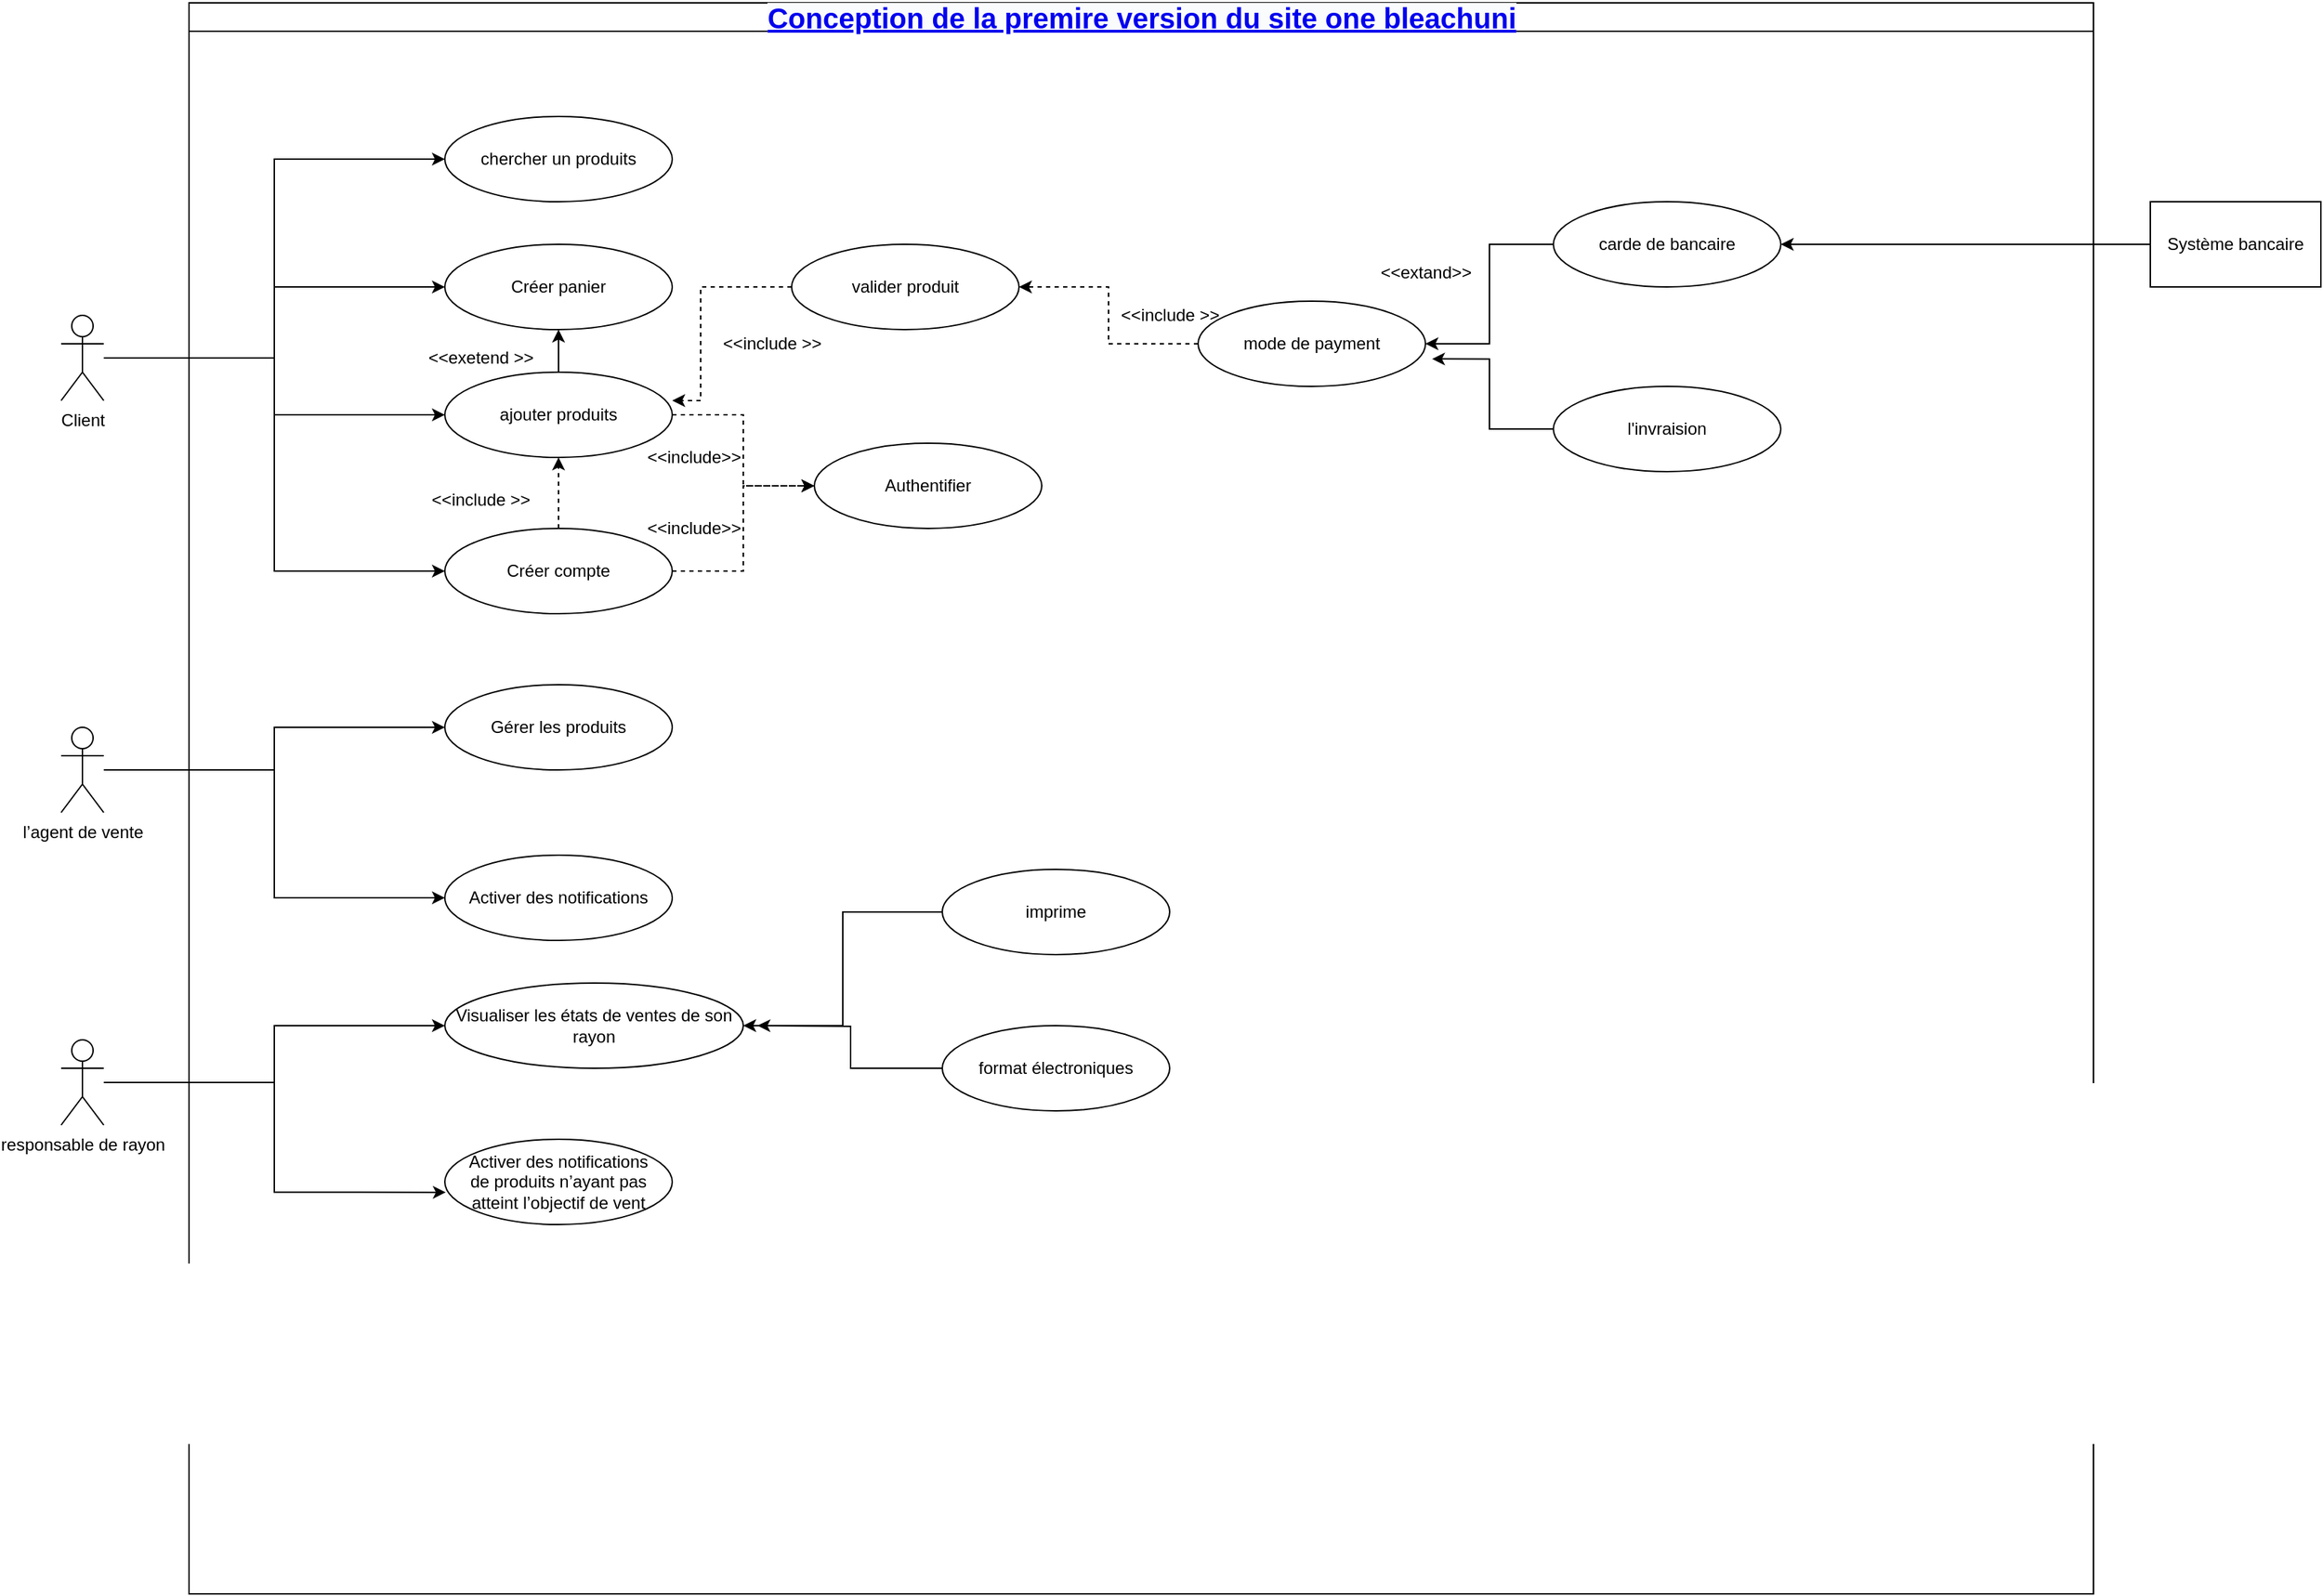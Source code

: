 <mxfile version="14.1.9" type="github">
  <diagram id="prtHgNgQTEPvFCAcTncT" name="Page-1">
    <mxGraphModel dx="2789" dy="1018" grid="1" gridSize="10" guides="1" tooltips="1" connect="1" arrows="1" fold="1" page="1" pageScale="1" pageWidth="827" pageHeight="1169" math="0" shadow="0">
      <root>
        <mxCell id="0" />
        <mxCell id="1" parent="0" />
        <mxCell id="dNxyNK7c78bLwvsdeMH5-11" value="&lt;a class=&quot;&quot; href=&quot;https://github.com/said11707/Conception-de-la-premi-re-version-du-site-one-bleach.uni-&quot; style=&quot;box-sizing: border-box ; background-color: rgb(250 , 251 , 252) ; outline-width: 0px ; font-family: , &amp;#34;blinkmacsystemfont&amp;#34; , &amp;#34;segoe ui&amp;#34; , &amp;#34;helvetica&amp;#34; , &amp;#34;arial&amp;#34; , sans-serif , &amp;#34;apple color emoji&amp;#34; , &amp;#34;segoe ui emoji&amp;#34; ; font-size: 20px&quot;&gt;Conception de la premire version du site one bleachuni&lt;/a&gt;" style="swimlane;html=1;startSize=20;horizontal=1;containerType=tree;glass=0;" parent="1" vertex="1">
          <mxGeometry x="-10" y="80" width="1340" height="1120" as="geometry" />
        </mxCell>
        <mxCell id="yD72ybEfyagu7YJNDBlK-2" value="chercher un produits" style="ellipse;whiteSpace=wrap;html=1;" vertex="1" parent="dNxyNK7c78bLwvsdeMH5-11">
          <mxGeometry x="180" y="80" width="160" height="60" as="geometry" />
        </mxCell>
        <mxCell id="yD72ybEfyagu7YJNDBlK-3" value="Créer panier" style="ellipse;whiteSpace=wrap;html=1;" vertex="1" parent="dNxyNK7c78bLwvsdeMH5-11">
          <mxGeometry x="180" y="170" width="160" height="60" as="geometry" />
        </mxCell>
        <mxCell id="yD72ybEfyagu7YJNDBlK-18" style="edgeStyle=orthogonalEdgeStyle;rounded=0;orthogonalLoop=1;jettySize=auto;html=1;" edge="1" parent="dNxyNK7c78bLwvsdeMH5-11" source="yD72ybEfyagu7YJNDBlK-7" target="yD72ybEfyagu7YJNDBlK-3">
          <mxGeometry relative="1" as="geometry" />
        </mxCell>
        <mxCell id="yD72ybEfyagu7YJNDBlK-20" style="edgeStyle=orthogonalEdgeStyle;rounded=0;orthogonalLoop=1;jettySize=auto;html=1;entryX=0;entryY=0.5;entryDx=0;entryDy=0;dashed=1;" edge="1" parent="dNxyNK7c78bLwvsdeMH5-11" source="yD72ybEfyagu7YJNDBlK-7" target="yD72ybEfyagu7YJNDBlK-13">
          <mxGeometry relative="1" as="geometry" />
        </mxCell>
        <mxCell id="yD72ybEfyagu7YJNDBlK-7" value="ajouter produits" style="ellipse;whiteSpace=wrap;html=1;" vertex="1" parent="dNxyNK7c78bLwvsdeMH5-11">
          <mxGeometry x="180" y="260" width="160" height="60" as="geometry" />
        </mxCell>
        <mxCell id="yD72ybEfyagu7YJNDBlK-27" style="edgeStyle=orthogonalEdgeStyle;rounded=0;orthogonalLoop=1;jettySize=auto;html=1;entryX=0.5;entryY=1;entryDx=0;entryDy=0;dashed=1;" edge="1" parent="dNxyNK7c78bLwvsdeMH5-11" source="yD72ybEfyagu7YJNDBlK-8" target="yD72ybEfyagu7YJNDBlK-7">
          <mxGeometry relative="1" as="geometry" />
        </mxCell>
        <mxCell id="yD72ybEfyagu7YJNDBlK-8" value="Créer compte" style="ellipse;whiteSpace=wrap;html=1;" vertex="1" parent="dNxyNK7c78bLwvsdeMH5-11">
          <mxGeometry x="180" y="370" width="160" height="60" as="geometry" />
        </mxCell>
        <mxCell id="yD72ybEfyagu7YJNDBlK-13" value="Authentifier" style="ellipse;whiteSpace=wrap;html=1;" vertex="1" parent="dNxyNK7c78bLwvsdeMH5-11">
          <mxGeometry x="440" y="310" width="160" height="60" as="geometry" />
        </mxCell>
        <mxCell id="yD72ybEfyagu7YJNDBlK-19" value="&amp;lt;&amp;lt;exetend &amp;gt;&amp;gt;" style="text;html=1;align=center;verticalAlign=middle;resizable=0;points=[];autosize=1;" vertex="1" parent="dNxyNK7c78bLwvsdeMH5-11">
          <mxGeometry x="160" y="240" width="90" height="20" as="geometry" />
        </mxCell>
        <mxCell id="yD72ybEfyagu7YJNDBlK-22" value="&amp;lt;&amp;lt;include&amp;gt;&amp;gt;" style="text;html=1;align=center;verticalAlign=middle;resizable=0;points=[];autosize=1;" vertex="1" parent="dNxyNK7c78bLwvsdeMH5-11">
          <mxGeometry x="315" y="310" width="80" height="20" as="geometry" />
        </mxCell>
        <mxCell id="yD72ybEfyagu7YJNDBlK-26" value="&amp;lt;&amp;lt;include&amp;gt;&amp;gt;" style="text;html=1;align=center;verticalAlign=middle;resizable=0;points=[];autosize=1;" vertex="1" parent="dNxyNK7c78bLwvsdeMH5-11">
          <mxGeometry x="315" y="360" width="80" height="20" as="geometry" />
        </mxCell>
        <mxCell id="yD72ybEfyagu7YJNDBlK-28" value="&amp;lt;&amp;lt;include &amp;gt;&amp;gt;" style="text;html=1;align=center;verticalAlign=middle;resizable=0;points=[];autosize=1;" vertex="1" parent="dNxyNK7c78bLwvsdeMH5-11">
          <mxGeometry x="165" y="340" width="80" height="20" as="geometry" />
        </mxCell>
        <mxCell id="yD72ybEfyagu7YJNDBlK-30" style="edgeStyle=orthogonalEdgeStyle;rounded=0;orthogonalLoop=1;jettySize=auto;html=1;dashed=1;" edge="1" parent="dNxyNK7c78bLwvsdeMH5-11" source="yD72ybEfyagu7YJNDBlK-29">
          <mxGeometry relative="1" as="geometry">
            <mxPoint x="340" y="280" as="targetPoint" />
            <Array as="points">
              <mxPoint x="360" y="200" />
              <mxPoint x="360" y="280" />
            </Array>
          </mxGeometry>
        </mxCell>
        <mxCell id="yD72ybEfyagu7YJNDBlK-29" value="valider produit" style="ellipse;whiteSpace=wrap;html=1;" vertex="1" parent="dNxyNK7c78bLwvsdeMH5-11">
          <mxGeometry x="424" y="170" width="160" height="60" as="geometry" />
        </mxCell>
        <mxCell id="yD72ybEfyagu7YJNDBlK-31" value="&amp;lt;&amp;lt;include &amp;gt;&amp;gt;" style="text;html=1;align=center;verticalAlign=middle;resizable=0;points=[];autosize=1;" vertex="1" parent="dNxyNK7c78bLwvsdeMH5-11">
          <mxGeometry x="370" y="230" width="80" height="20" as="geometry" />
        </mxCell>
        <mxCell id="yD72ybEfyagu7YJNDBlK-33" style="edgeStyle=orthogonalEdgeStyle;rounded=0;orthogonalLoop=1;jettySize=auto;html=1;entryX=1;entryY=0.5;entryDx=0;entryDy=0;dashed=1;" edge="1" parent="dNxyNK7c78bLwvsdeMH5-11" source="yD72ybEfyagu7YJNDBlK-32" target="yD72ybEfyagu7YJNDBlK-29">
          <mxGeometry relative="1" as="geometry" />
        </mxCell>
        <mxCell id="yD72ybEfyagu7YJNDBlK-32" value="mode de payment" style="ellipse;whiteSpace=wrap;html=1;" vertex="1" parent="dNxyNK7c78bLwvsdeMH5-11">
          <mxGeometry x="710" y="210" width="160" height="60" as="geometry" />
        </mxCell>
        <mxCell id="yD72ybEfyagu7YJNDBlK-34" value="&amp;lt;&amp;lt;include &amp;gt;&amp;gt;" style="text;html=1;align=center;verticalAlign=middle;resizable=0;points=[];autosize=1;" vertex="1" parent="dNxyNK7c78bLwvsdeMH5-11">
          <mxGeometry x="650" y="210" width="80" height="20" as="geometry" />
        </mxCell>
        <mxCell id="yD72ybEfyagu7YJNDBlK-38" style="edgeStyle=orthogonalEdgeStyle;rounded=0;orthogonalLoop=1;jettySize=auto;html=1;entryX=1.029;entryY=0.678;entryDx=0;entryDy=0;entryPerimeter=0;" edge="1" parent="dNxyNK7c78bLwvsdeMH5-11" source="yD72ybEfyagu7YJNDBlK-35" target="yD72ybEfyagu7YJNDBlK-32">
          <mxGeometry relative="1" as="geometry" />
        </mxCell>
        <mxCell id="yD72ybEfyagu7YJNDBlK-35" value="l&#39;invraision" style="ellipse;whiteSpace=wrap;html=1;" vertex="1" parent="dNxyNK7c78bLwvsdeMH5-11">
          <mxGeometry x="960" y="270" width="160" height="60" as="geometry" />
        </mxCell>
        <mxCell id="yD72ybEfyagu7YJNDBlK-37" style="edgeStyle=orthogonalEdgeStyle;rounded=0;orthogonalLoop=1;jettySize=auto;html=1;entryX=1;entryY=0.5;entryDx=0;entryDy=0;" edge="1" parent="dNxyNK7c78bLwvsdeMH5-11" source="yD72ybEfyagu7YJNDBlK-36" target="yD72ybEfyagu7YJNDBlK-32">
          <mxGeometry relative="1" as="geometry" />
        </mxCell>
        <mxCell id="yD72ybEfyagu7YJNDBlK-36" value="carde de bancaire" style="ellipse;whiteSpace=wrap;html=1;" vertex="1" parent="dNxyNK7c78bLwvsdeMH5-11">
          <mxGeometry x="960" y="140" width="160" height="60" as="geometry" />
        </mxCell>
        <mxCell id="yD72ybEfyagu7YJNDBlK-43" value="Gérer les produits" style="ellipse;whiteSpace=wrap;html=1;" vertex="1" parent="dNxyNK7c78bLwvsdeMH5-11">
          <mxGeometry x="180" y="480" width="160" height="60" as="geometry" />
        </mxCell>
        <mxCell id="yD72ybEfyagu7YJNDBlK-44" value="Activer des notifications" style="ellipse;whiteSpace=wrap;html=1;" vertex="1" parent="dNxyNK7c78bLwvsdeMH5-11">
          <mxGeometry x="180" y="600" width="160" height="60" as="geometry" />
        </mxCell>
        <mxCell id="yD72ybEfyagu7YJNDBlK-48" value="Visualiser les états de ventes de son rayon" style="ellipse;whiteSpace=wrap;html=1;" vertex="1" parent="dNxyNK7c78bLwvsdeMH5-11">
          <mxGeometry x="180" y="690" width="210" height="60" as="geometry" />
        </mxCell>
        <mxCell id="yD72ybEfyagu7YJNDBlK-75" value="Activer des notifications&lt;br&gt;de produits n’ayant pas atteint l’objectif de vent" style="ellipse;whiteSpace=wrap;html=1;" vertex="1" parent="dNxyNK7c78bLwvsdeMH5-11">
          <mxGeometry x="180" y="800" width="160" height="60" as="geometry" />
        </mxCell>
        <mxCell id="yD72ybEfyagu7YJNDBlK-80" style="edgeStyle=orthogonalEdgeStyle;rounded=0;orthogonalLoop=1;jettySize=auto;html=1;entryX=1;entryY=0.5;entryDx=0;entryDy=0;" edge="1" parent="dNxyNK7c78bLwvsdeMH5-11" source="yD72ybEfyagu7YJNDBlK-78" target="yD72ybEfyagu7YJNDBlK-48">
          <mxGeometry relative="1" as="geometry" />
        </mxCell>
        <mxCell id="yD72ybEfyagu7YJNDBlK-78" value="imprime" style="ellipse;whiteSpace=wrap;html=1;" vertex="1" parent="dNxyNK7c78bLwvsdeMH5-11">
          <mxGeometry x="530" y="610" width="160" height="60" as="geometry" />
        </mxCell>
        <mxCell id="yD72ybEfyagu7YJNDBlK-79" value="format électroniques" style="ellipse;whiteSpace=wrap;html=1;" vertex="1" parent="dNxyNK7c78bLwvsdeMH5-11">
          <mxGeometry x="530" y="720" width="160" height="60" as="geometry" />
        </mxCell>
        <mxCell id="yD72ybEfyagu7YJNDBlK-9" style="edgeStyle=orthogonalEdgeStyle;rounded=0;orthogonalLoop=1;jettySize=auto;html=1;entryX=0;entryY=0.5;entryDx=0;entryDy=0;" edge="1" parent="1" source="yD72ybEfyagu7YJNDBlK-1" target="yD72ybEfyagu7YJNDBlK-2">
          <mxGeometry relative="1" as="geometry" />
        </mxCell>
        <mxCell id="yD72ybEfyagu7YJNDBlK-10" style="edgeStyle=orthogonalEdgeStyle;rounded=0;orthogonalLoop=1;jettySize=auto;html=1;entryX=0;entryY=0.5;entryDx=0;entryDy=0;" edge="1" parent="1" source="yD72ybEfyagu7YJNDBlK-1" target="yD72ybEfyagu7YJNDBlK-3">
          <mxGeometry relative="1" as="geometry" />
        </mxCell>
        <mxCell id="yD72ybEfyagu7YJNDBlK-11" style="edgeStyle=orthogonalEdgeStyle;rounded=0;orthogonalLoop=1;jettySize=auto;html=1;entryX=0;entryY=0.5;entryDx=0;entryDy=0;" edge="1" parent="1" source="yD72ybEfyagu7YJNDBlK-1" target="yD72ybEfyagu7YJNDBlK-7">
          <mxGeometry relative="1" as="geometry" />
        </mxCell>
        <mxCell id="yD72ybEfyagu7YJNDBlK-12" style="edgeStyle=orthogonalEdgeStyle;rounded=0;orthogonalLoop=1;jettySize=auto;html=1;entryX=0;entryY=0.5;entryDx=0;entryDy=0;" edge="1" parent="1" source="yD72ybEfyagu7YJNDBlK-1" target="yD72ybEfyagu7YJNDBlK-8">
          <mxGeometry relative="1" as="geometry" />
        </mxCell>
        <mxCell id="yD72ybEfyagu7YJNDBlK-1" value="Client" style="shape=umlActor;verticalLabelPosition=bottom;verticalAlign=top;html=1;outlineConnect=0;" vertex="1" parent="1">
          <mxGeometry x="-100" y="300" width="30" height="60" as="geometry" />
        </mxCell>
        <mxCell id="yD72ybEfyagu7YJNDBlK-21" style="edgeStyle=orthogonalEdgeStyle;rounded=0;orthogonalLoop=1;jettySize=auto;html=1;dashed=1;" edge="1" parent="1" source="yD72ybEfyagu7YJNDBlK-8">
          <mxGeometry relative="1" as="geometry">
            <mxPoint x="430" y="420" as="targetPoint" />
            <Array as="points">
              <mxPoint x="380" y="480" />
              <mxPoint x="380" y="420" />
            </Array>
          </mxGeometry>
        </mxCell>
        <mxCell id="yD72ybEfyagu7YJNDBlK-39" value="&amp;lt;&amp;lt;extand&amp;gt;&amp;gt;" style="text;html=1;align=center;verticalAlign=middle;resizable=0;points=[];autosize=1;" vertex="1" parent="1">
          <mxGeometry x="820" y="260" width="80" height="20" as="geometry" />
        </mxCell>
        <mxCell id="yD72ybEfyagu7YJNDBlK-41" style="edgeStyle=orthogonalEdgeStyle;rounded=0;orthogonalLoop=1;jettySize=auto;html=1;entryX=1;entryY=0.5;entryDx=0;entryDy=0;" edge="1" parent="1" source="yD72ybEfyagu7YJNDBlK-40" target="yD72ybEfyagu7YJNDBlK-36">
          <mxGeometry relative="1" as="geometry" />
        </mxCell>
        <mxCell id="yD72ybEfyagu7YJNDBlK-40" value="Système bancaire" style="whiteSpace=wrap;html=1;" vertex="1" parent="1">
          <mxGeometry x="1370" y="220" width="120" height="60" as="geometry" />
        </mxCell>
        <mxCell id="yD72ybEfyagu7YJNDBlK-45" style="edgeStyle=orthogonalEdgeStyle;rounded=0;orthogonalLoop=1;jettySize=auto;html=1;entryX=0;entryY=0.5;entryDx=0;entryDy=0;" edge="1" parent="1" source="yD72ybEfyagu7YJNDBlK-42" target="yD72ybEfyagu7YJNDBlK-43">
          <mxGeometry relative="1" as="geometry" />
        </mxCell>
        <mxCell id="yD72ybEfyagu7YJNDBlK-46" style="edgeStyle=orthogonalEdgeStyle;rounded=0;orthogonalLoop=1;jettySize=auto;html=1;entryX=0;entryY=0.5;entryDx=0;entryDy=0;" edge="1" parent="1" source="yD72ybEfyagu7YJNDBlK-42" target="yD72ybEfyagu7YJNDBlK-44">
          <mxGeometry relative="1" as="geometry" />
        </mxCell>
        <mxCell id="yD72ybEfyagu7YJNDBlK-42" value="l’agent de vente" style="shape=umlActor;verticalLabelPosition=bottom;verticalAlign=top;html=1;outlineConnect=0;" vertex="1" parent="1">
          <mxGeometry x="-100" y="590" width="30" height="60" as="geometry" />
        </mxCell>
        <mxCell id="yD72ybEfyagu7YJNDBlK-76" style="edgeStyle=orthogonalEdgeStyle;rounded=0;orthogonalLoop=1;jettySize=auto;html=1;entryX=0;entryY=0.5;entryDx=0;entryDy=0;" edge="1" parent="1" source="yD72ybEfyagu7YJNDBlK-47" target="yD72ybEfyagu7YJNDBlK-48">
          <mxGeometry relative="1" as="geometry" />
        </mxCell>
        <mxCell id="yD72ybEfyagu7YJNDBlK-77" style="edgeStyle=orthogonalEdgeStyle;rounded=0;orthogonalLoop=1;jettySize=auto;html=1;entryX=0.004;entryY=0.622;entryDx=0;entryDy=0;entryPerimeter=0;" edge="1" parent="1" source="yD72ybEfyagu7YJNDBlK-47" target="yD72ybEfyagu7YJNDBlK-75">
          <mxGeometry relative="1" as="geometry" />
        </mxCell>
        <mxCell id="yD72ybEfyagu7YJNDBlK-47" value="responsable de rayon" style="shape=umlActor;verticalLabelPosition=bottom;verticalAlign=top;html=1;outlineConnect=0;" vertex="1" parent="1">
          <mxGeometry x="-100" y="810" width="30" height="60" as="geometry" />
        </mxCell>
        <mxCell id="yD72ybEfyagu7YJNDBlK-81" style="edgeStyle=orthogonalEdgeStyle;rounded=0;orthogonalLoop=1;jettySize=auto;html=1;" edge="1" parent="1" source="yD72ybEfyagu7YJNDBlK-79">
          <mxGeometry relative="1" as="geometry">
            <mxPoint x="390" y="800" as="targetPoint" />
          </mxGeometry>
        </mxCell>
      </root>
    </mxGraphModel>
  </diagram>
</mxfile>
